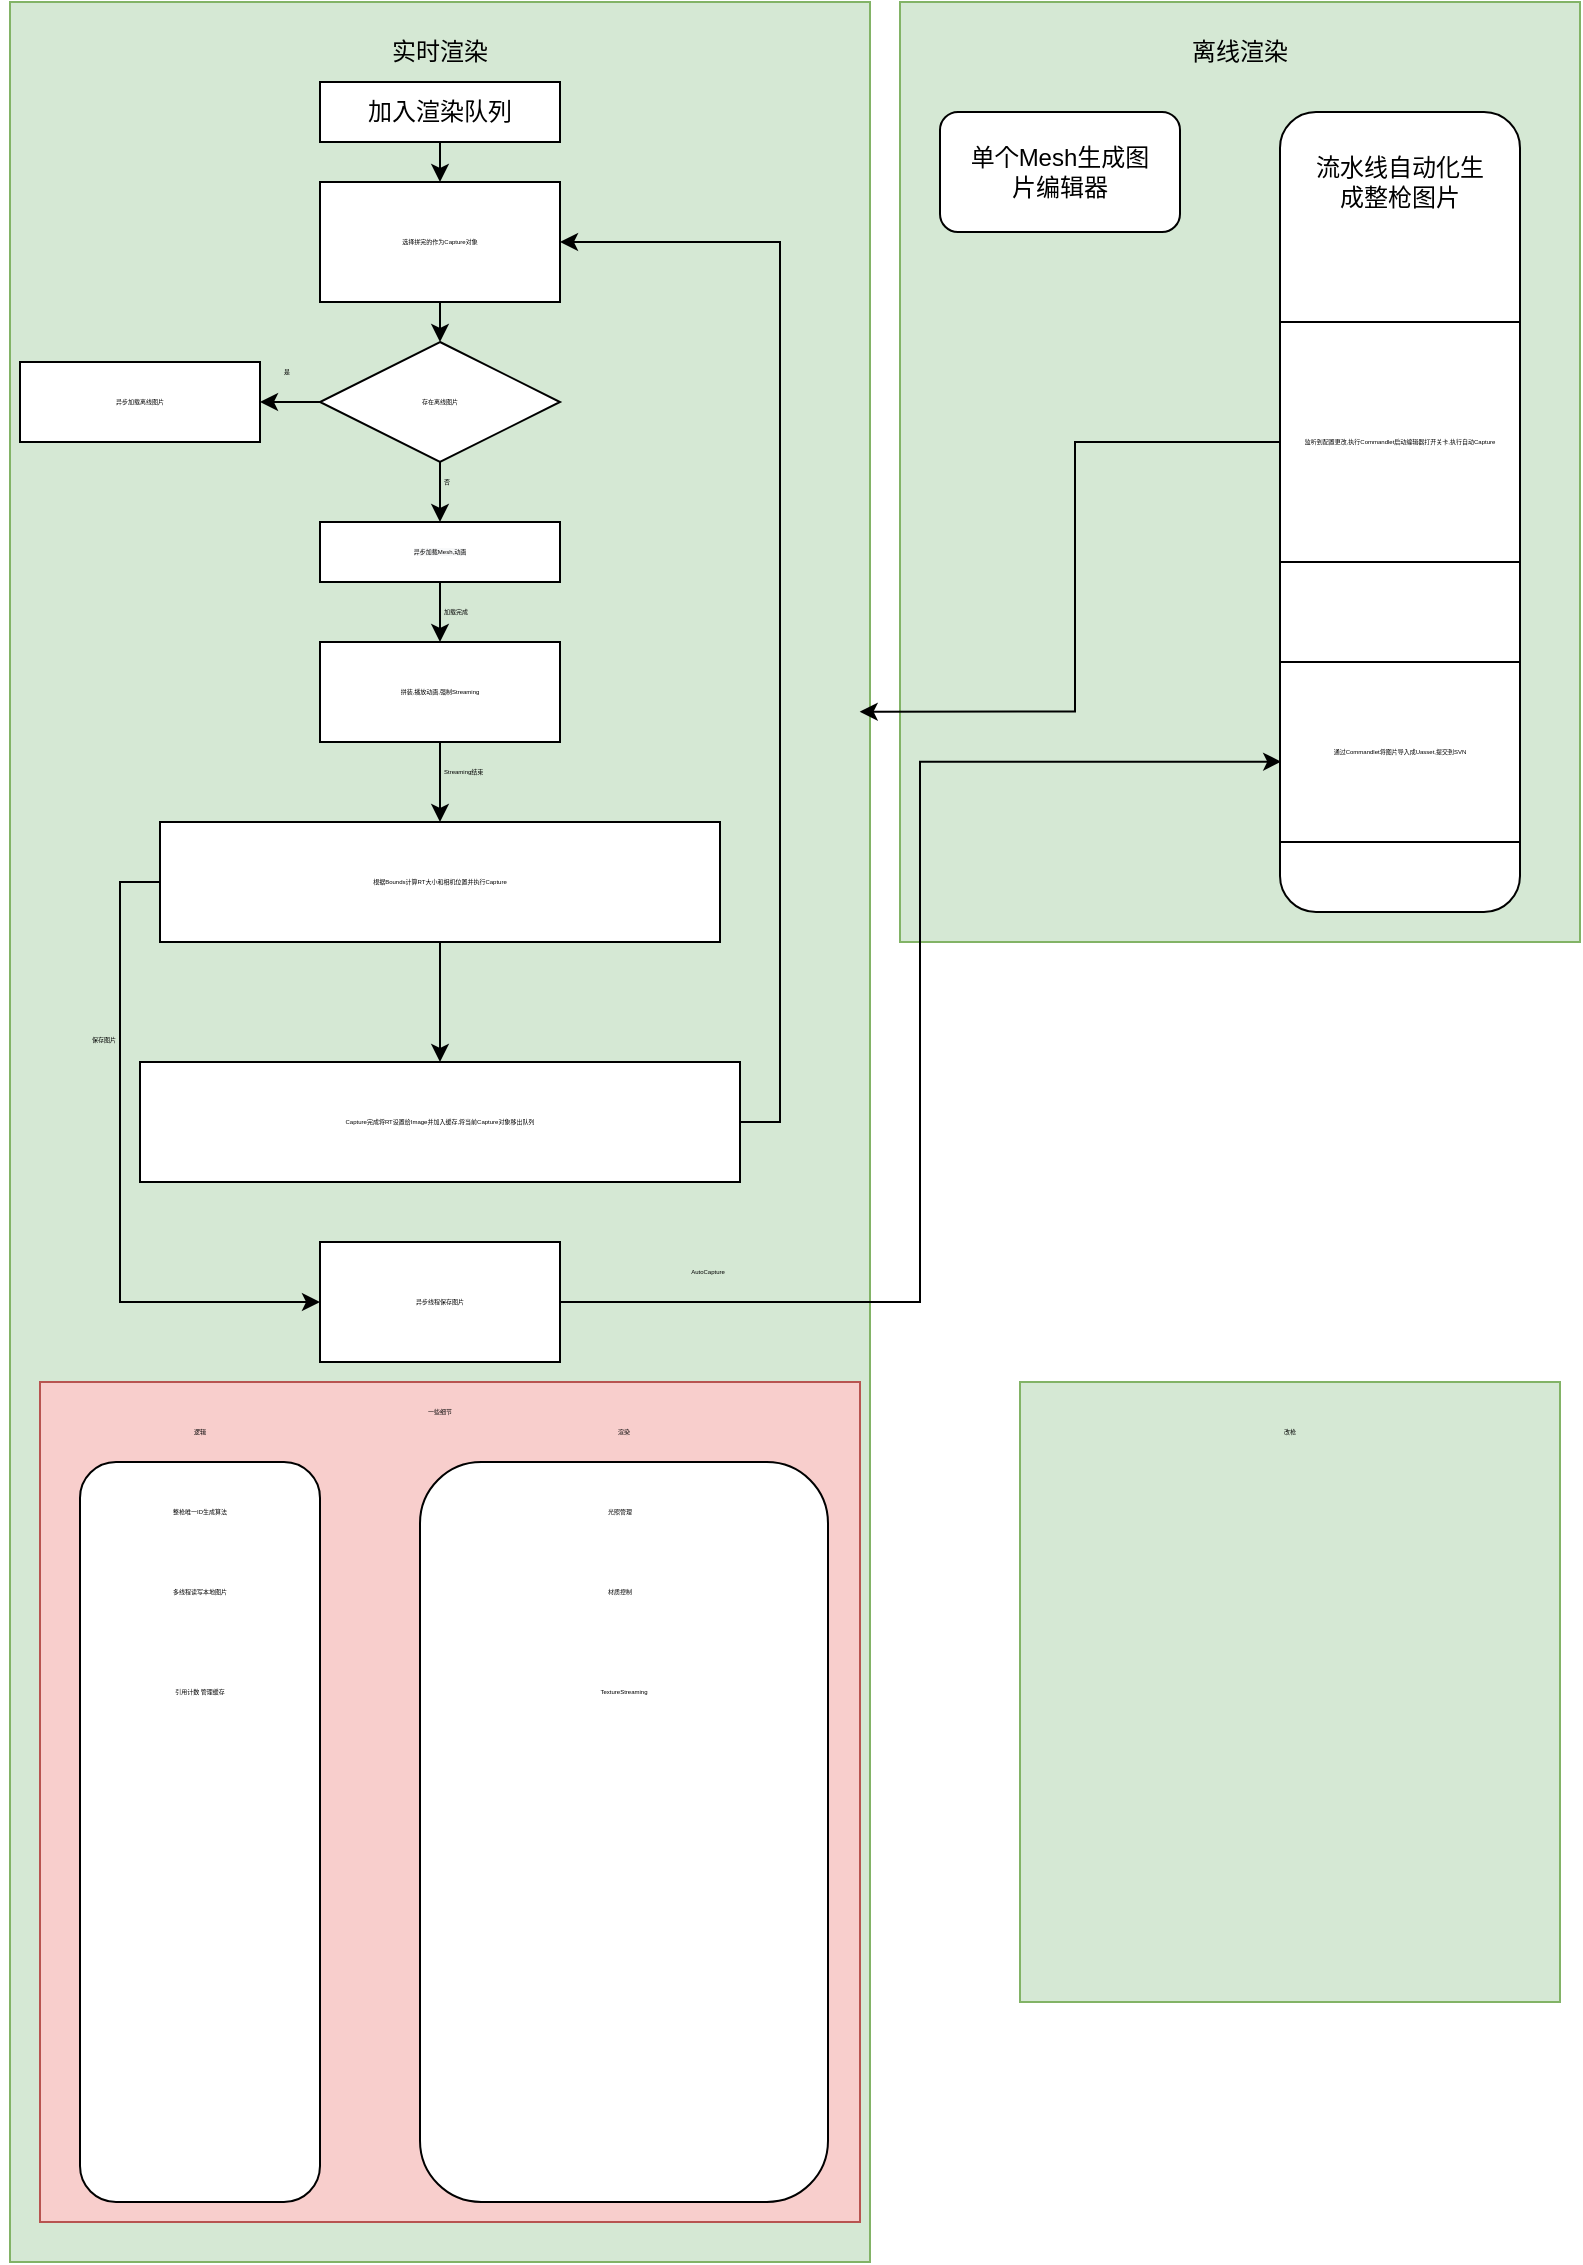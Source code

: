 <mxfile version="16.2.4" type="github">
  <diagram id="O_gt03hDVKV7DUXif5dQ" name="Page-1">
    <mxGraphModel dx="1178" dy="641" grid="1" gridSize="10" guides="1" tooltips="1" connect="1" arrows="1" fold="1" page="1" pageScale="1" pageWidth="827" pageHeight="1169" math="0" shadow="0">
      <root>
        <mxCell id="0" />
        <mxCell id="1" parent="0" />
        <mxCell id="dRS1vSFEmsA6nEb2G2MO-1" value="" style="rounded=0;whiteSpace=wrap;html=1;fillColor=#d5e8d4;strokeColor=#82b366;" vertex="1" parent="1">
          <mxGeometry x="35" y="50" width="430" height="1130" as="geometry" />
        </mxCell>
        <mxCell id="dRS1vSFEmsA6nEb2G2MO-2" value="实时渲染" style="text;html=1;strokeColor=none;fillColor=none;align=center;verticalAlign=middle;whiteSpace=wrap;rounded=0;" vertex="1" parent="1">
          <mxGeometry x="220" y="60" width="60" height="30" as="geometry" />
        </mxCell>
        <mxCell id="dRS1vSFEmsA6nEb2G2MO-3" value="" style="rounded=0;whiteSpace=wrap;html=1;fillColor=#d5e8d4;strokeColor=#82b366;" vertex="1" parent="1">
          <mxGeometry x="480" y="50" width="340" height="470" as="geometry" />
        </mxCell>
        <mxCell id="dRS1vSFEmsA6nEb2G2MO-4" value="离线渲染" style="text;html=1;strokeColor=none;fillColor=none;align=center;verticalAlign=middle;whiteSpace=wrap;rounded=0;" vertex="1" parent="1">
          <mxGeometry x="620" y="60" width="60" height="30" as="geometry" />
        </mxCell>
        <mxCell id="dRS1vSFEmsA6nEb2G2MO-5" value="" style="rounded=1;whiteSpace=wrap;html=1;" vertex="1" parent="1">
          <mxGeometry x="500" y="105" width="120" height="60" as="geometry" />
        </mxCell>
        <mxCell id="dRS1vSFEmsA6nEb2G2MO-6" value="单个Mesh生成图片编辑器" style="text;html=1;strokeColor=none;fillColor=none;align=center;verticalAlign=middle;whiteSpace=wrap;rounded=0;" vertex="1" parent="1">
          <mxGeometry x="510" y="115" width="100" height="40" as="geometry" />
        </mxCell>
        <mxCell id="dRS1vSFEmsA6nEb2G2MO-7" value="" style="rounded=1;whiteSpace=wrap;html=1;" vertex="1" parent="1">
          <mxGeometry x="670" y="105" width="120" height="400" as="geometry" />
        </mxCell>
        <mxCell id="dRS1vSFEmsA6nEb2G2MO-8" value="流水线自动化生成整枪图片" style="text;html=1;strokeColor=none;fillColor=none;align=center;verticalAlign=middle;whiteSpace=wrap;rounded=0;" vertex="1" parent="1">
          <mxGeometry x="685" y="120" width="90" height="40" as="geometry" />
        </mxCell>
        <mxCell id="dRS1vSFEmsA6nEb2G2MO-9" value="" style="rounded=0;whiteSpace=wrap;html=1;" vertex="1" parent="1">
          <mxGeometry x="190" y="90" width="120" height="30" as="geometry" />
        </mxCell>
        <mxCell id="dRS1vSFEmsA6nEb2G2MO-41" style="edgeStyle=orthogonalEdgeStyle;rounded=0;orthogonalLoop=1;jettySize=auto;html=1;exitX=0.5;exitY=1;exitDx=0;exitDy=0;entryX=0.5;entryY=0;entryDx=0;entryDy=0;fontSize=3;" edge="1" parent="1" source="dRS1vSFEmsA6nEb2G2MO-10" target="dRS1vSFEmsA6nEb2G2MO-40">
          <mxGeometry relative="1" as="geometry" />
        </mxCell>
        <mxCell id="dRS1vSFEmsA6nEb2G2MO-10" value="加入渲染队列" style="text;html=1;strokeColor=none;fillColor=none;align=center;verticalAlign=middle;whiteSpace=wrap;rounded=0;" vertex="1" parent="1">
          <mxGeometry x="200" y="90" width="100" height="30" as="geometry" />
        </mxCell>
        <mxCell id="dRS1vSFEmsA6nEb2G2MO-30" style="edgeStyle=orthogonalEdgeStyle;rounded=0;orthogonalLoop=1;jettySize=auto;html=1;exitX=0.5;exitY=1;exitDx=0;exitDy=0;entryX=0.5;entryY=0;entryDx=0;entryDy=0;fontSize=3;" edge="1" parent="1" source="dRS1vSFEmsA6nEb2G2MO-16" target="dRS1vSFEmsA6nEb2G2MO-29">
          <mxGeometry relative="1" as="geometry" />
        </mxCell>
        <mxCell id="dRS1vSFEmsA6nEb2G2MO-16" value="&#xa;&#xa;&lt;span style=&quot;color: rgb(0, 0, 0); font-family: helvetica; font-size: 3px; font-style: normal; font-weight: 400; letter-spacing: normal; text-align: center; text-indent: 0px; text-transform: none; word-spacing: 0px; background-color: rgb(248, 249, 250); display: inline; float: none;&quot;&gt;异步加载Mesh,动画&lt;/span&gt;&#xa;&#xa;" style="rounded=0;whiteSpace=wrap;html=1;fontSize=3;" vertex="1" parent="1">
          <mxGeometry x="190" y="310" width="120" height="30" as="geometry" />
        </mxCell>
        <mxCell id="dRS1vSFEmsA6nEb2G2MO-22" style="edgeStyle=orthogonalEdgeStyle;rounded=0;orthogonalLoop=1;jettySize=auto;html=1;exitX=0.5;exitY=1;exitDx=0;exitDy=0;entryX=0.5;entryY=0;entryDx=0;entryDy=0;fontSize=3;" edge="1" parent="1" source="dRS1vSFEmsA6nEb2G2MO-17" target="dRS1vSFEmsA6nEb2G2MO-16">
          <mxGeometry relative="1" as="geometry" />
        </mxCell>
        <mxCell id="dRS1vSFEmsA6nEb2G2MO-26" style="edgeStyle=orthogonalEdgeStyle;rounded=0;orthogonalLoop=1;jettySize=auto;html=1;exitX=0;exitY=0.5;exitDx=0;exitDy=0;fontSize=3;" edge="1" parent="1" source="dRS1vSFEmsA6nEb2G2MO-17" target="dRS1vSFEmsA6nEb2G2MO-25">
          <mxGeometry relative="1" as="geometry" />
        </mxCell>
        <mxCell id="dRS1vSFEmsA6nEb2G2MO-17" value="" style="rhombus;whiteSpace=wrap;html=1;fontSize=3;" vertex="1" parent="1">
          <mxGeometry x="190" y="220" width="120" height="60" as="geometry" />
        </mxCell>
        <mxCell id="dRS1vSFEmsA6nEb2G2MO-21" value="存在离线图片" style="text;html=1;strokeColor=none;fillColor=none;align=center;verticalAlign=middle;whiteSpace=wrap;rounded=0;fontSize=3;" vertex="1" parent="1">
          <mxGeometry x="210" y="235" width="80" height="30" as="geometry" />
        </mxCell>
        <mxCell id="dRS1vSFEmsA6nEb2G2MO-23" value="否" style="text;html=1;strokeColor=none;fillColor=none;align=left;verticalAlign=middle;whiteSpace=wrap;rounded=0;fontSize=3;" vertex="1" parent="1">
          <mxGeometry x="250" y="270" width="60" height="40" as="geometry" />
        </mxCell>
        <mxCell id="dRS1vSFEmsA6nEb2G2MO-25" value="" style="rounded=0;whiteSpace=wrap;html=1;fontSize=3;" vertex="1" parent="1">
          <mxGeometry x="40" y="230" width="120" height="40" as="geometry" />
        </mxCell>
        <mxCell id="dRS1vSFEmsA6nEb2G2MO-27" value="是" style="text;html=1;strokeColor=none;fillColor=none;align=left;verticalAlign=middle;whiteSpace=wrap;rounded=0;fontSize=3;" vertex="1" parent="1">
          <mxGeometry x="170" y="220" width="60" height="30" as="geometry" />
        </mxCell>
        <mxCell id="dRS1vSFEmsA6nEb2G2MO-28" value="异步加载离线图片" style="text;html=1;strokeColor=none;fillColor=none;align=center;verticalAlign=middle;whiteSpace=wrap;rounded=0;fontSize=3;" vertex="1" parent="1">
          <mxGeometry x="40" y="235" width="120" height="30" as="geometry" />
        </mxCell>
        <mxCell id="dRS1vSFEmsA6nEb2G2MO-34" style="edgeStyle=orthogonalEdgeStyle;rounded=0;orthogonalLoop=1;jettySize=auto;html=1;exitX=0.5;exitY=1;exitDx=0;exitDy=0;entryX=0.5;entryY=0;entryDx=0;entryDy=0;fontSize=3;" edge="1" parent="1" source="dRS1vSFEmsA6nEb2G2MO-29" target="dRS1vSFEmsA6nEb2G2MO-33">
          <mxGeometry relative="1" as="geometry" />
        </mxCell>
        <mxCell id="dRS1vSFEmsA6nEb2G2MO-29" value="" style="rounded=0;whiteSpace=wrap;html=1;fontSize=3;" vertex="1" parent="1">
          <mxGeometry x="190" y="370" width="120" height="50" as="geometry" />
        </mxCell>
        <mxCell id="dRS1vSFEmsA6nEb2G2MO-31" value="加载完成" style="text;html=1;strokeColor=none;fillColor=none;align=left;verticalAlign=middle;whiteSpace=wrap;rounded=0;fontSize=3;" vertex="1" parent="1">
          <mxGeometry x="250" y="340" width="60" height="30" as="geometry" />
        </mxCell>
        <mxCell id="dRS1vSFEmsA6nEb2G2MO-32" value="拼装,播放动画,强制Streaming" style="text;html=1;strokeColor=none;fillColor=none;align=center;verticalAlign=middle;whiteSpace=wrap;rounded=0;fontSize=3;" vertex="1" parent="1">
          <mxGeometry x="190" y="380" width="120" height="30" as="geometry" />
        </mxCell>
        <mxCell id="dRS1vSFEmsA6nEb2G2MO-38" style="edgeStyle=orthogonalEdgeStyle;rounded=0;orthogonalLoop=1;jettySize=auto;html=1;exitX=0.5;exitY=1;exitDx=0;exitDy=0;entryX=0.5;entryY=0;entryDx=0;entryDy=0;fontSize=3;" edge="1" parent="1" source="dRS1vSFEmsA6nEb2G2MO-33" target="dRS1vSFEmsA6nEb2G2MO-37">
          <mxGeometry relative="1" as="geometry" />
        </mxCell>
        <mxCell id="dRS1vSFEmsA6nEb2G2MO-33" value="" style="rounded=0;whiteSpace=wrap;html=1;fontSize=3;" vertex="1" parent="1">
          <mxGeometry x="110" y="460" width="280" height="60" as="geometry" />
        </mxCell>
        <mxCell id="dRS1vSFEmsA6nEb2G2MO-35" value="Streaming结束" style="text;html=1;strokeColor=none;fillColor=none;align=left;verticalAlign=middle;whiteSpace=wrap;rounded=0;fontSize=3;" vertex="1" parent="1">
          <mxGeometry x="250" y="420" width="60" height="30" as="geometry" />
        </mxCell>
        <mxCell id="dRS1vSFEmsA6nEb2G2MO-47" style="edgeStyle=orthogonalEdgeStyle;rounded=0;orthogonalLoop=1;jettySize=auto;html=1;exitX=0;exitY=0.5;exitDx=0;exitDy=0;entryX=0;entryY=0.5;entryDx=0;entryDy=0;fontSize=3;" edge="1" parent="1" source="dRS1vSFEmsA6nEb2G2MO-36" target="dRS1vSFEmsA6nEb2G2MO-46">
          <mxGeometry relative="1" as="geometry" />
        </mxCell>
        <mxCell id="dRS1vSFEmsA6nEb2G2MO-36" value="根据Bounds计算RT大小和相机位置并执行Capture" style="text;html=1;strokeColor=none;fillColor=none;align=center;verticalAlign=middle;whiteSpace=wrap;rounded=0;fontSize=3;" vertex="1" parent="1">
          <mxGeometry x="110" y="475" width="280" height="30" as="geometry" />
        </mxCell>
        <mxCell id="dRS1vSFEmsA6nEb2G2MO-37" value="" style="rounded=0;whiteSpace=wrap;html=1;fontSize=3;" vertex="1" parent="1">
          <mxGeometry x="100" y="580" width="300" height="60" as="geometry" />
        </mxCell>
        <mxCell id="dRS1vSFEmsA6nEb2G2MO-45" style="edgeStyle=orthogonalEdgeStyle;rounded=0;orthogonalLoop=1;jettySize=auto;html=1;exitX=1;exitY=0.5;exitDx=0;exitDy=0;entryX=1;entryY=0.5;entryDx=0;entryDy=0;fontSize=3;" edge="1" parent="1" source="dRS1vSFEmsA6nEb2G2MO-39" target="dRS1vSFEmsA6nEb2G2MO-43">
          <mxGeometry relative="1" as="geometry" />
        </mxCell>
        <mxCell id="dRS1vSFEmsA6nEb2G2MO-39" value="Capture完成将RT设置给Image并加入缓存,将当前Capture对象移出队列" style="text;html=1;strokeColor=none;fillColor=none;align=center;verticalAlign=middle;whiteSpace=wrap;rounded=0;fontSize=3;" vertex="1" parent="1">
          <mxGeometry x="100" y="595" width="300" height="30" as="geometry" />
        </mxCell>
        <mxCell id="dRS1vSFEmsA6nEb2G2MO-42" style="edgeStyle=orthogonalEdgeStyle;rounded=0;orthogonalLoop=1;jettySize=auto;html=1;exitX=0.5;exitY=1;exitDx=0;exitDy=0;entryX=0.5;entryY=0;entryDx=0;entryDy=0;fontSize=3;" edge="1" parent="1" source="dRS1vSFEmsA6nEb2G2MO-40" target="dRS1vSFEmsA6nEb2G2MO-17">
          <mxGeometry relative="1" as="geometry" />
        </mxCell>
        <mxCell id="dRS1vSFEmsA6nEb2G2MO-40" value="" style="rounded=0;whiteSpace=wrap;html=1;fontSize=3;" vertex="1" parent="1">
          <mxGeometry x="190" y="140" width="120" height="60" as="geometry" />
        </mxCell>
        <mxCell id="dRS1vSFEmsA6nEb2G2MO-43" value="选择拼完的作为Capture对象" style="text;html=1;strokeColor=none;fillColor=none;align=center;verticalAlign=middle;whiteSpace=wrap;rounded=0;fontSize=3;" vertex="1" parent="1">
          <mxGeometry x="190" y="155" width="120" height="30" as="geometry" />
        </mxCell>
        <mxCell id="dRS1vSFEmsA6nEb2G2MO-46" value="" style="rounded=0;whiteSpace=wrap;html=1;fontSize=3;" vertex="1" parent="1">
          <mxGeometry x="190" y="670" width="120" height="60" as="geometry" />
        </mxCell>
        <mxCell id="dRS1vSFEmsA6nEb2G2MO-48" value="保存图片" style="text;html=1;strokeColor=none;fillColor=none;align=right;verticalAlign=middle;whiteSpace=wrap;rounded=0;fontSize=3;" vertex="1" parent="1">
          <mxGeometry x="30" y="554" width="60" height="30" as="geometry" />
        </mxCell>
        <mxCell id="dRS1vSFEmsA6nEb2G2MO-57" style="edgeStyle=orthogonalEdgeStyle;rounded=0;orthogonalLoop=1;jettySize=auto;html=1;entryX=0.005;entryY=0.597;entryDx=0;entryDy=0;entryPerimeter=0;fontSize=3;" edge="1" parent="1" source="dRS1vSFEmsA6nEb2G2MO-49" target="dRS1vSFEmsA6nEb2G2MO-56">
          <mxGeometry relative="1" as="geometry" />
        </mxCell>
        <mxCell id="dRS1vSFEmsA6nEb2G2MO-49" value="异步线程保存图片" style="text;html=1;strokeColor=none;fillColor=none;align=center;verticalAlign=middle;whiteSpace=wrap;rounded=0;fontSize=3;" vertex="1" parent="1">
          <mxGeometry x="190" y="685" width="120" height="30" as="geometry" />
        </mxCell>
        <mxCell id="dRS1vSFEmsA6nEb2G2MO-52" value="" style="rounded=0;whiteSpace=wrap;html=1;fontSize=3;" vertex="1" parent="1">
          <mxGeometry x="670" y="210" width="120" height="120" as="geometry" />
        </mxCell>
        <mxCell id="dRS1vSFEmsA6nEb2G2MO-54" style="edgeStyle=orthogonalEdgeStyle;rounded=0;orthogonalLoop=1;jettySize=auto;html=1;exitX=0;exitY=0.5;exitDx=0;exitDy=0;entryX=0.988;entryY=0.314;entryDx=0;entryDy=0;entryPerimeter=0;fontSize=3;" edge="1" parent="1" source="dRS1vSFEmsA6nEb2G2MO-53" target="dRS1vSFEmsA6nEb2G2MO-1">
          <mxGeometry relative="1" as="geometry" />
        </mxCell>
        <mxCell id="dRS1vSFEmsA6nEb2G2MO-53" value="监听到配置更改,执行Commandlet启动编辑器打开关卡,执行自动Capture" style="text;html=1;strokeColor=none;fillColor=none;align=center;verticalAlign=middle;whiteSpace=wrap;rounded=0;fontSize=3;" vertex="1" parent="1">
          <mxGeometry x="670" y="230" width="120" height="80" as="geometry" />
        </mxCell>
        <mxCell id="dRS1vSFEmsA6nEb2G2MO-55" value="" style="rounded=0;whiteSpace=wrap;html=1;fontSize=3;" vertex="1" parent="1">
          <mxGeometry x="670" y="380" width="120" height="90" as="geometry" />
        </mxCell>
        <mxCell id="dRS1vSFEmsA6nEb2G2MO-56" value="通过Commandlet将图片导入成Uasset,提交到SVN" style="text;html=1;strokeColor=none;fillColor=none;align=center;verticalAlign=middle;whiteSpace=wrap;rounded=0;fontSize=3;" vertex="1" parent="1">
          <mxGeometry x="670" y="400" width="120" height="50" as="geometry" />
        </mxCell>
        <mxCell id="dRS1vSFEmsA6nEb2G2MO-58" value="AutoCapture" style="text;html=1;strokeColor=none;fillColor=none;align=center;verticalAlign=middle;whiteSpace=wrap;rounded=0;fontSize=3;" vertex="1" parent="1">
          <mxGeometry x="354" y="670" width="60" height="30" as="geometry" />
        </mxCell>
        <mxCell id="dRS1vSFEmsA6nEb2G2MO-59" value="" style="rounded=0;whiteSpace=wrap;html=1;fontSize=3;fillColor=#f8cecc;strokeColor=#b85450;" vertex="1" parent="1">
          <mxGeometry x="50" y="740" width="410" height="420" as="geometry" />
        </mxCell>
        <mxCell id="dRS1vSFEmsA6nEb2G2MO-60" value="一些细节" style="text;html=1;strokeColor=none;fillColor=none;align=center;verticalAlign=middle;whiteSpace=wrap;rounded=0;fontSize=3;" vertex="1" parent="1">
          <mxGeometry x="220" y="740" width="60" height="30" as="geometry" />
        </mxCell>
        <mxCell id="dRS1vSFEmsA6nEb2G2MO-61" value="" style="rounded=1;whiteSpace=wrap;html=1;fontSize=3;" vertex="1" parent="1">
          <mxGeometry x="70" y="780" width="120" height="370" as="geometry" />
        </mxCell>
        <mxCell id="dRS1vSFEmsA6nEb2G2MO-62" value="逻辑" style="text;html=1;strokeColor=none;fillColor=none;align=center;verticalAlign=middle;whiteSpace=wrap;rounded=0;fontSize=3;" vertex="1" parent="1">
          <mxGeometry x="100" y="750" width="60" height="30" as="geometry" />
        </mxCell>
        <mxCell id="dRS1vSFEmsA6nEb2G2MO-63" value="" style="rounded=1;whiteSpace=wrap;html=1;fontSize=3;" vertex="1" parent="1">
          <mxGeometry x="240" y="780" width="204" height="370" as="geometry" />
        </mxCell>
        <mxCell id="dRS1vSFEmsA6nEb2G2MO-64" value="渲染" style="text;html=1;strokeColor=none;fillColor=none;align=center;verticalAlign=middle;whiteSpace=wrap;rounded=0;fontSize=3;" vertex="1" parent="1">
          <mxGeometry x="312" y="750" width="60" height="30" as="geometry" />
        </mxCell>
        <mxCell id="dRS1vSFEmsA6nEb2G2MO-65" value="" style="rounded=0;whiteSpace=wrap;html=1;fontSize=3;fillColor=#d5e8d4;strokeColor=#82b366;" vertex="1" parent="1">
          <mxGeometry x="540" y="740" width="270" height="310" as="geometry" />
        </mxCell>
        <mxCell id="dRS1vSFEmsA6nEb2G2MO-66" value="改枪" style="text;html=1;strokeColor=none;fillColor=none;align=center;verticalAlign=middle;whiteSpace=wrap;rounded=0;fontSize=3;" vertex="1" parent="1">
          <mxGeometry x="645" y="750" width="60" height="30" as="geometry" />
        </mxCell>
        <mxCell id="dRS1vSFEmsA6nEb2G2MO-67" value="整枪唯一ID生成算法" style="text;html=1;strokeColor=none;fillColor=none;align=center;verticalAlign=middle;whiteSpace=wrap;rounded=0;fontSize=3;" vertex="1" parent="1">
          <mxGeometry x="70" y="790" width="120" height="30" as="geometry" />
        </mxCell>
        <mxCell id="dRS1vSFEmsA6nEb2G2MO-68" value="多线程读写本地图片" style="text;html=1;strokeColor=none;fillColor=none;align=center;verticalAlign=middle;whiteSpace=wrap;rounded=0;fontSize=3;" vertex="1" parent="1">
          <mxGeometry x="70" y="830" width="120" height="30" as="geometry" />
        </mxCell>
        <mxCell id="dRS1vSFEmsA6nEb2G2MO-70" value="引用计数 管理缓存" style="text;html=1;strokeColor=none;fillColor=none;align=center;verticalAlign=middle;whiteSpace=wrap;rounded=0;fontSize=3;" vertex="1" parent="1">
          <mxGeometry x="70" y="880" width="120" height="30" as="geometry" />
        </mxCell>
        <mxCell id="dRS1vSFEmsA6nEb2G2MO-71" value="光照管理" style="text;html=1;strokeColor=none;fillColor=none;align=center;verticalAlign=middle;whiteSpace=wrap;rounded=0;fontSize=3;" vertex="1" parent="1">
          <mxGeometry x="310" y="790" width="60" height="30" as="geometry" />
        </mxCell>
        <mxCell id="dRS1vSFEmsA6nEb2G2MO-72" value="材质控制" style="text;html=1;strokeColor=none;fillColor=none;align=center;verticalAlign=middle;whiteSpace=wrap;rounded=0;fontSize=3;" vertex="1" parent="1">
          <mxGeometry x="310" y="830" width="60" height="30" as="geometry" />
        </mxCell>
        <mxCell id="dRS1vSFEmsA6nEb2G2MO-73" value="TextureStreaming" style="text;html=1;strokeColor=none;fillColor=none;align=center;verticalAlign=middle;whiteSpace=wrap;rounded=0;fontSize=3;" vertex="1" parent="1">
          <mxGeometry x="312" y="880" width="60" height="30" as="geometry" />
        </mxCell>
      </root>
    </mxGraphModel>
  </diagram>
</mxfile>
